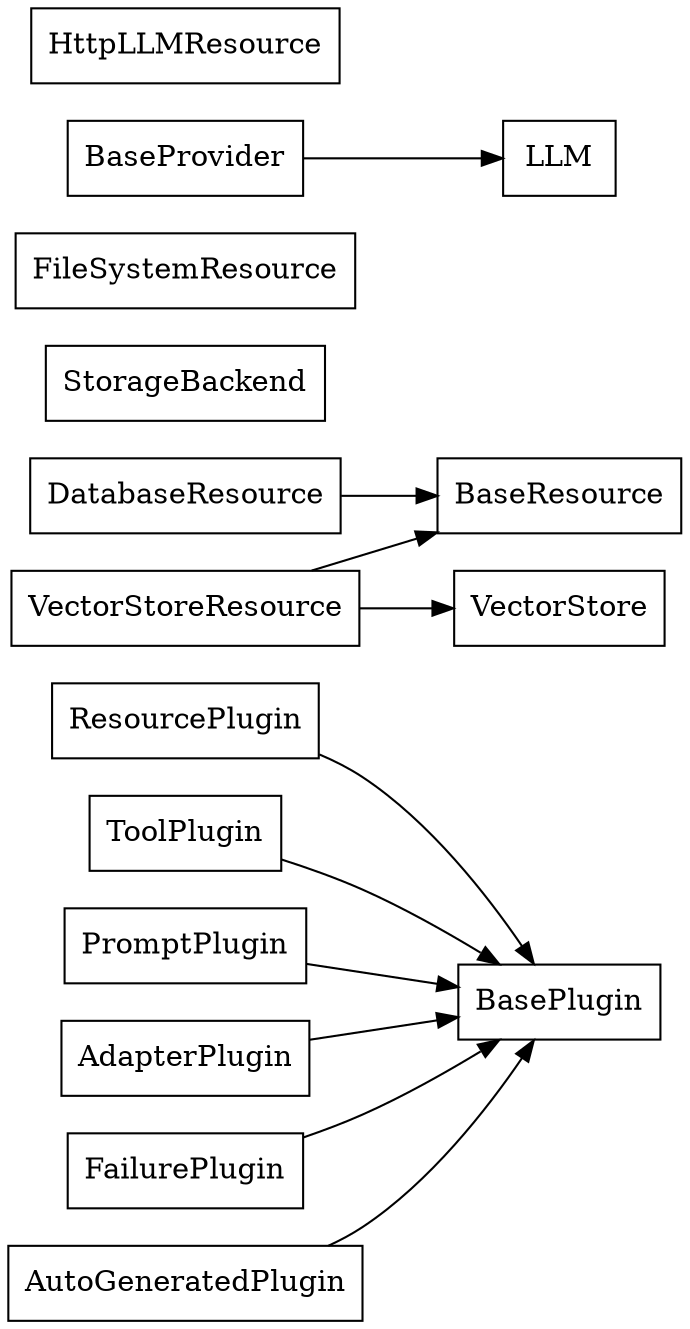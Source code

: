 digraph hierarchy {
  rankdir=LR;
  node [shape=box];
  BasePlugin;
  ResourcePlugin -> BasePlugin;
  ToolPlugin -> BasePlugin;
  PromptPlugin -> BasePlugin;
  AdapterPlugin -> BasePlugin;
  FailurePlugin -> BasePlugin;
  AutoGeneratedPlugin -> BasePlugin;
  BaseResource;
  StorageBackend;
  DatabaseResource -> BaseResource;
  FileSystemResource;
  VectorStore;
  VectorStoreResource -> BaseResource;
  VectorStoreResource -> VectorStore;
  LLM;
  BaseProvider -> LLM;
  HttpLLMResource;
}
